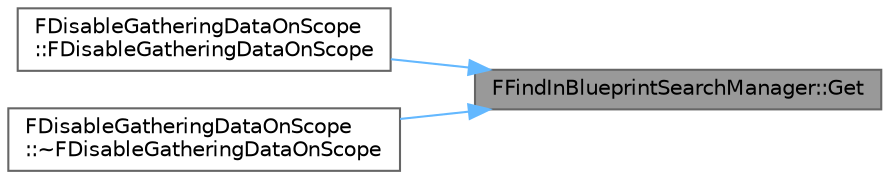 digraph "FFindInBlueprintSearchManager::Get"
{
 // INTERACTIVE_SVG=YES
 // LATEX_PDF_SIZE
  bgcolor="transparent";
  edge [fontname=Helvetica,fontsize=10,labelfontname=Helvetica,labelfontsize=10];
  node [fontname=Helvetica,fontsize=10,shape=box,height=0.2,width=0.4];
  rankdir="RL";
  Node1 [id="Node000001",label="FFindInBlueprintSearchManager::Get",height=0.2,width=0.4,color="gray40", fillcolor="grey60", style="filled", fontcolor="black",tooltip=" "];
  Node1 -> Node2 [id="edge1_Node000001_Node000002",dir="back",color="steelblue1",style="solid",tooltip=" "];
  Node2 [id="Node000002",label="FDisableGatheringDataOnScope\l::FDisableGatheringDataOnScope",height=0.2,width=0.4,color="grey40", fillcolor="white", style="filled",URL="$d2/dcd/structFDisableGatheringDataOnScope.html#a929be718cedf65f0cd133b78844298dc",tooltip=" "];
  Node1 -> Node3 [id="edge2_Node000001_Node000003",dir="back",color="steelblue1",style="solid",tooltip=" "];
  Node3 [id="Node000003",label="FDisableGatheringDataOnScope\l::~FDisableGatheringDataOnScope",height=0.2,width=0.4,color="grey40", fillcolor="white", style="filled",URL="$d2/dcd/structFDisableGatheringDataOnScope.html#a11e64b22b420d1f7bdf4fab7c5836ff7",tooltip=" "];
}

